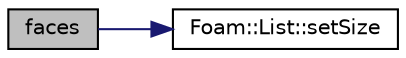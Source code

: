 digraph "faces"
{
  bgcolor="transparent";
  edge [fontname="Helvetica",fontsize="10",labelfontname="Helvetica",labelfontsize="10"];
  node [fontname="Helvetica",fontsize="10",shape=record];
  rankdir="LR";
  Node996 [label="faces",height=0.2,width=0.4,color="black", fillcolor="grey75", style="filled", fontcolor="black"];
  Node996 -> Node997 [color="midnightblue",fontsize="10",style="solid",fontname="Helvetica"];
  Node997 [label="Foam::List::setSize",height=0.2,width=0.4,color="black",URL="$a26833.html#aedb985ffeaf1bdbfeccc2a8730405703",tooltip="Reset size of List. "];
}
